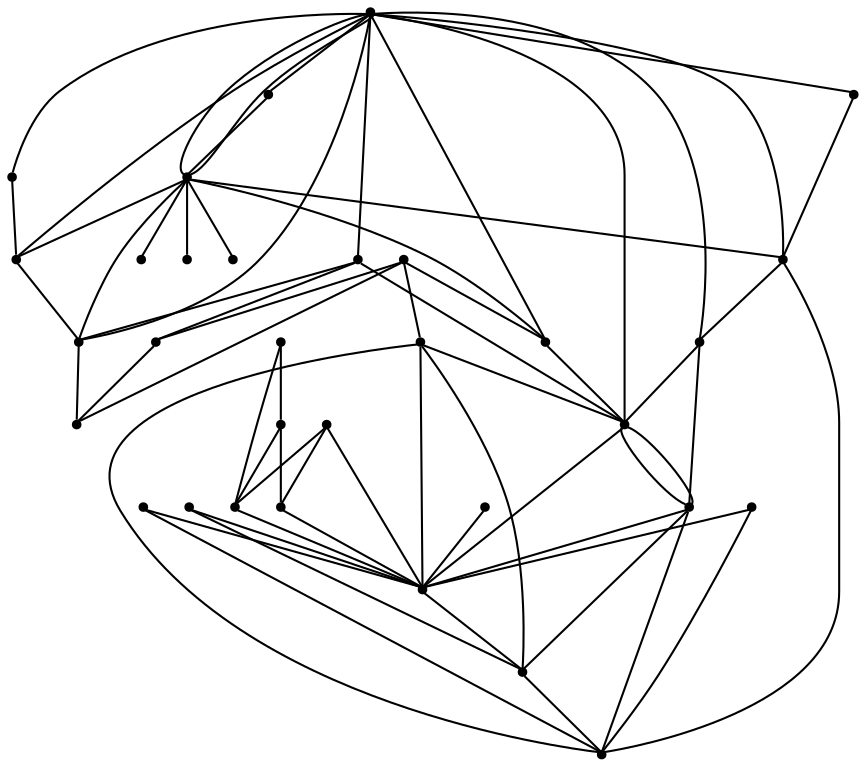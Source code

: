 graph {
  node [shape=point,comment="{\"directed\":false,\"doi\":\"10.1007/978-3-662-45803-7_8\",\"figure\":\"5 (1)\"}"]

  v0 [pos="962.9494268694575,687.5244767805638"]
  v1 [pos="928.6538428218328,687.5524340785573"]
  v2 [pos="950.432073771238,743.0690758992098"]
  v3 [pos="894.5918230559394,730.5126550446839"]
  v4 [pos="936.1050587647408,722.2770520882679"]
  v5 [pos="930.8512939693242,759.7747859737111"]
  v6 [pos="898.0901337251637,662.8251422742603"]
  v7 [pos="924.972040082733,783.2693167849068"]
  v8 [pos="874.664927837894,605.8576470915161"]
  v9 [pos="834.0564912711527,688.9471183982638"]
  v10 [pos="817.2819185545146,667.1845406074851"]
  v11 [pos="823.844941260438,763.5090095067502"]
  v12 [pos="870.8330357115415,725.6934402642528"]
  v13 [pos="789.395132255331,717.4941913369684"]
  v14 [pos="805.8403227092276,733.5536075602399"]
  v15 [pos="851.7567318534708,656.5082241886831"]
  v16 [pos="841.9788440994384,781.835256885091"]
  v17 [pos="766.703767399249,727.2827442727228"]
  v18 [pos="841.3826221206573,596.7173599665771"]
  v19 [pos="738.6168831251143,758.8878176356576"]
  v20 [pos="729.451886879096,704.4874003577667"]
  v21 [pos="699.0091273056008,717.656846196968"]
  v22 [pos="718.2813299442355,736.2832767134933"]
  v23 [pos="694.3891227418178,797.1443106803007"]
  v24 [pos="673.3614659769905,780.6011918541992"]
  v25 [pos="655.385987289859,751.6704137471265"]
  v26 [pos="653.0718494377379,644.1569189368433"]
  v27 [pos="626.8237669359596,691.0169762353869"]
  v28 [pos="617.2960493687342,728.0997716570926"]
  v29 [pos="589.3925935403178,714.2957683067748"]
  v30 [pos="594.8215156409937,687.050220500264"]
  v31 [pos="529.4827747057647,692.0673309668346"]

  v0 -- v1 [id="-1",pos="962.9494268694575,687.5244767805638 949.2593851145414,687.5369446540717 942.2585009575487,687.5452777736102 928.6538428218328,687.5524340785573"]
  v31 -- v29 [id="-2",pos="529.4827747057647,692.0673309668346 548.7956411339832,699.2305377725656 570.0734680856173,707.1263275642898 589.3925935403178,714.2957683067748"]
  v31 -- v30 [id="-3",pos="529.4827747057647,692.0673309668346 550.3300649374474,690.4677218792407 574.0888522818454,688.6417509147175 594.8215156409937,687.050220500264"]
  v30 -- v29 [id="-4",pos="594.8215156409937,687.050220500264 592.4771881261971,698.8135637376432 591.6849401185372,702.79062455189 589.3925935403178,714.2957683067748"]
  v29 -- v21 [id="-5",pos="589.3925935403178,714.2957683067748 617.9454929551613,715.1722407309059 670.2582295129996,716.7772886102596 699.0091273056008,717.656846196968"]
  v30 -- v27 [id="-6",pos="594.8215156409937,687.050220500264 608.5204038936416,691.07113831871 616.4065371328827,693.3878347123315 626.8237669359596,691.0169762353869"]
  v27 -- v21 [id="-7",pos="626.8237669359596,691.0169762353869 647.8529223510873,702.6265215853101 676.9424471082683,711.1739597135698 699.0091273056008,717.656846196968"]
  v28 -- v29 [id="-9",pos="617.2960493687342,728.0997716570926 605.6741108493618,722.3467385955536 600.787266569539,719.928861697399 589.3925935403178,714.2957683067748"]
  v28 -- v27 [id="-10",pos="617.2960493687342,728.0997716570926 620.9643319743915,713.8339798999831 623.1617194977255,705.2670241216126 626.8237669359596,691.0169762353869"]
  v28 -- v21 [id="-11",pos="617.2960493687342,728.0997716570926 641.4749152122148,725.0148635262611 675.132539833819,720.7125566036149 699.0091273056008,717.656846196968"]
  v26 -- v21 [id="-13",pos="653.0718494377379,644.1569189368433 666.2344469279976,665.2167793876085 685.7485486129804,696.4373524371811 699.0091273056008,717.656846196968"]
  v25 -- v21 [id="-14",pos="655.385987289859,751.6704137471265 670.2123564955307,740.110214152848 684.097374480729,729.2837107475544 699.0091273056008,717.656846196968"]
  v25 -- v22 [id="-15",pos="655.385987289859,751.6704137471265 675.7288254367575,746.6929333070634 698.249232181967,741.1858863009089 718.2813299442355,736.2832767134933"]
  v24 -- v21 [id="-16",pos="673.3614659769905,780.6011918541992 681.4287864478599,760.8044033237119 690.9022962330001,737.5588801188785 699.0091273056008,717.656846196968"]
  v24 -- v19 [id="-17",pos="673.3614659769905,780.6011918541992 693.9586735050827,773.7486641005752 718.2470047113306,765.669418455805 738.6168831251143,758.8878176356576"]
  v23 -- v21 [id="-18",pos="694.3891227418178,797.1443106803007 695.7516022599704,773.7028637489132 697.6404126200252,741.2275518986014 699.0091273056008,717.656846196968"]
  v23 -- v19 [id="-19",pos="694.3891227418178,797.1443106803007 709.1362162473976,784.3876405104529 723.8884951218035,771.626771975036 738.6168831251143,758.8878176356576"]
  v21 -- v22 [id="-20",pos="699.0091273056008,717.656846196968 708.296293766425,727.3249004829293 712.8830230573825,732.0990475787339 718.2813299442355,736.2832767134933"]
  v22 -- v19 [id="-21",pos="718.2813299442355,736.2832767134933 723.064980246513,742.6980821237923 728.6959224481666,748.5603246001274 738.6168831251143,758.8878176356576"]
  v20 -- v21 [id="-23",pos="729.451886879096,704.4874003577667 717.1170396763127,709.8193246304138 711.2127814958724,712.3748570299523 699.0091273056008,717.656846196968"]
  v22 -- v17 [id="-25",pos="718.2813299442355,736.2832767134933 735.9751132228045,731.6087943408469 752.1892838517064,727.324013359947 766.703767399249,727.2827442727228"]
  v17 -- v13 [id="-26",pos="766.703767399249,727.2827442727228 771.7264900129942,722.1621049700894 777.1738848278919,720.7230164450707 789.395132255331,717.4941913369684"]
  v20 -- v22 [id="-27",pos="729.451886879096,704.4874003577667 724.9268413701983,717.3690673206919 722.758593710943,723.5390108055539 718.2813299442355,736.2832767134933"]
  v20 -- v19 [id="-28",pos="729.451886879096,704.4874003577667 732.5781552880574,723.0345708212769 735.517782231353,740.4895937324479 738.6168831251143,758.8878176356576"]
  v20 -- v13 [id="-29",pos="729.451886879096,704.4874003577667 748.9774727244852,708.7271770780745 769.7757644019679,713.2337408468132 789.395132255331,717.4941913369684"]
  v17 -- v21 [id="-30",pos="766.703767399249,727.2827442727228 745.3415430028542,724.2435728819538 720.1442134601593,720.6625578863839 699.0091273056008,717.656846196968"]
  v17 -- v19 [id="-32",pos="766.703767399249,727.2827442727228 756.0825732512616,739.2347277085097 748.9774727244852,747.2305785462953 738.6168831251143,758.8878176356576"]
  v13 -- v21 [id="-37",pos="789.395132255331,717.4941913369684 763.8381671630618,717.5399916886304 724.5348529365978,717.6108550105074 699.0091273056008,717.656846196968"]
  v13 -- v17 [id="-38",pos="789.395132255331,717.4941913369684 779.7198655908835,725.3831763733884 775.5092425265161,728.815917170218 766.703767399249,727.2827442727228"]
  v14 -- v17 [id="-40",pos="805.8403227092276,733.5536075602399 790.3916033806139,731.2536180949304 779.0762802666866,729.5697434517642 766.703767399249,727.2827442727228"]
  v14 -- v13 [id="-42",pos="805.8403227092276,733.5536075602399 798.4297944149624,726.315466290262 796.8536331642587,724.7771469788156 789.395132255331,717.4941913369684"]
  v10 -- v20 [id="-43",pos="817.2819185545146,667.1845406074851 793.8550128649198,677.1817377785491 756.4435339687708,693.146585007609 729.451886879096,704.4874003577667"]
  v11 -- v19 [id="-45",pos="823.844941260438,763.5090095067502 799.0260800179009,762.1634651476812 763.3753650423006,760.2291636291576 738.6168831251143,758.8878176356576"]
  v11 -- v14 [id="-46",pos="823.844941260438,763.5090095067502 816.6595788591303,751.549615319618 812.9861108846468,745.4381308947246 805.8403227092276,733.5536075602399"]
  v10 -- v18 [id="-47",pos="817.2819185545146,667.1845406074851 824.5861308818028,645.8276457927125 834.059640666943,618.1339542675092 841.3826221206573,596.7173599665771"]
  v10 -- v9 [id="-48",pos="817.2819185545146,667.1845406074851 824.4901856524781,676.5354457384697 826.8919339693075,679.6454168395161 834.0564912711527,688.9471183982638"]
  v10 -- v8 [id="-49",pos="817.2819185545146,667.1845406074851 833.9929625500117,649.3294643468669 857.9935853166002,623.6743337518178 874.664927837894,605.8576470915161"]
  v9 -- v13 [id="-50",pos="834.0564912711527,688.9471183982638 818.7402796778346,698.7388201081948 804.8594608870231,707.6100937787193 789.395132255331,717.4941913369684"]
  v16 -- v11 [id="-51",pos="841.9788440994384,781.835256885091 833.8641364136477,771.9080578371425 830.0096930992839,767.1917105058478 823.844941260438,763.5090095067502"]
  v15 -- v13 [id="-54",pos="851.7567318534708,656.5082241886831 833.8886825560706,673.9841753160996 807.3987646321019,699.8894267205027 789.395132255331,717.4941913369684"]
  v18 -- v8 [id="-55",pos="841.3826221206573,596.7173599665771 854.6703683284778,600.3704150986152 861.4627561217457,602.2339169068615 874.664927837894,605.8576470915161"]
  v15 -- v18 [id="-56",pos="851.7567318534708,656.5082241886831 848.328248696968,636.7728526575424 844.7840013861176,616.3497125122781 841.3826221206573,596.7173599665771"]
  v15 -- v6 [id="-57",pos="851.7567318534708,656.5082241886831 868.4761106135843,658.7886364202523 881.4729989859552,660.5604103019754 898.0901337251637,662.8251422742603"]
  v12 -- v14 [id="-58",pos="870.8330357115415,725.6934402642528 850.2122561770102,726.0058493697998 826.4920585384848,726.3674035636221 805.8403227092276,733.5536075602399"]
  v12 -- v11 [id="-62",pos="870.8330357115415,725.6934402642528 855.3249972837311,738.1760398575234 839.2759308336645,751.0953012757711 823.844941260438,763.5090095067502"]
  v12 -- v9 [id="-63",pos="870.8330357115415,725.6934402642528 857.9060384760493,712.7752920489969 846.8272275761267,701.7028661999183 834.0564912711527,688.9471183982638"]
  v12 -- v16 [id="-66",pos="870.8330357115415,725.6934402642528 861.5336334330638,743.7912901944794 851.2846087936538,763.7351169372814 841.9788440994384,781.835256885091"]
  v12 -- v15 [id="-67",pos="870.8330357115415,725.6934402642528 864.9860710848191,704.4832019921977 857.6600038594719,677.9193160862558 851.7567318534708,656.5082241886831"]
  v12 -- v6 [id="-69",pos="870.8330357115415,725.6934402642528 879.4340356144903,705.850660547305 889.5830430785035,682.4467444596405 898.0901337251637,662.8251422742603"]
  v12 -- v7 [id="-70",pos="870.8330357115415,725.6934402642528 887.0478112794968,742.9367955779861 908.8302414232891,766.1030587298045 924.972040082733,783.2693167849068"]
  v12 -- v1 [id="-71",pos="870.8330357115415,725.6934402642528 888.7615915826073,713.8675032129356 910.4480128729174,699.5641806121032 928.6538428218328,687.5524340785573"]
  v12 -- v3 [id="-72",pos="870.8330357115415,725.6934402642528 881.6510603022891,731.8326990684538 886.063773355253,734.3380783173952 894.5918230559394,730.5126550446839"]
  v3 -- v5 [id="-73",pos="894.5918230559394,730.5126550446839 902.1437116355246,743.4689292527609 915.5518950496228,751.0845339153204 930.8512939693242,759.7747859737111"]
  v12 -- v0 [id="-74",pos="870.8330357115415,725.6934402642528 896.0918580023414,715.226565036905 937.734377998933,697.9716642178569 962.9494268694575,687.5244767805638"]
  v3 -- v2 [id="-76",pos="894.5918230559394,730.5126550446839 910.7199693782196,734.4009674902408 931.2505515171234,738.8834276007648 950.432073771238,743.0690758992098"]
  v12 -- v3 [id="-77",pos="870.8330357115415,725.6934402642528 883.2174607376605,725.046352903116 888.5365544649455,724.7685180260846 894.5918230559394,730.5126550446839"]
  v3 -- v4 [id="-78",pos="894.5918230559394,730.5126550446839 906.0148110639965,723.8549140407883 919.493825575647,723.1495186167158 936.1050587647408,722.2770520882679"]
  v12 -- v13 [id="-83",pos="870.8330357115415,725.6934402642528 847.3099759908685,724.6577606066976 813.136539431453,720.4297580277345 789.395132255331,717.4941913369684"]
  v3 -- v11 [id="-84",pos="894.5918230559394,730.5126550446839 873.404628716489,740.3937310519555 844.9424891621439,753.6715074451572 823.844941260438,763.5090095067502"]
  v3 -- v9 [id="-85",pos="894.5918230559394,730.5126550446839 877.046094193563,716.1390833508285 854.6515718342301,697.7958430801564 834.0564912711527,688.9471183982638"]
  v6 -- v8 [id="-88",pos="898.0901337251637,662.8251422742603 890.4586387323275,644.2683982650207 882.327789540317,624.5080273752646 874.664927837894,605.8576470915161"]
  v3 -- v6 [id="-89",pos="894.5918230559394,730.5126550446839 895.6915348041244,709.2191491888434 896.9841231853983,684.2227167069327 898.0901337251637,662.8251422742603"]
  v3 -- v1 [id="-90",pos="894.5918230559394,730.5126550446839 906.1657889606495,715.9143336510288 917.0069000086111,702.2446461931196 928.6538428218328,687.5524340785573"]
  v7 -- v3 [id="-91",pos="924.972040082733,783.2693167849068 914.9429959674543,765.8529379204506 904.564687040254,747.8310084342637 894.5918230559394,730.5126550446839"]
  v1 -- v6 [id="-92",pos="928.6538428218328,687.5524340785573 916.9860949091487,678.1111050588403 909.7475745243526,672.2580745628393 898.0901337251637,662.8251422742603"]
}